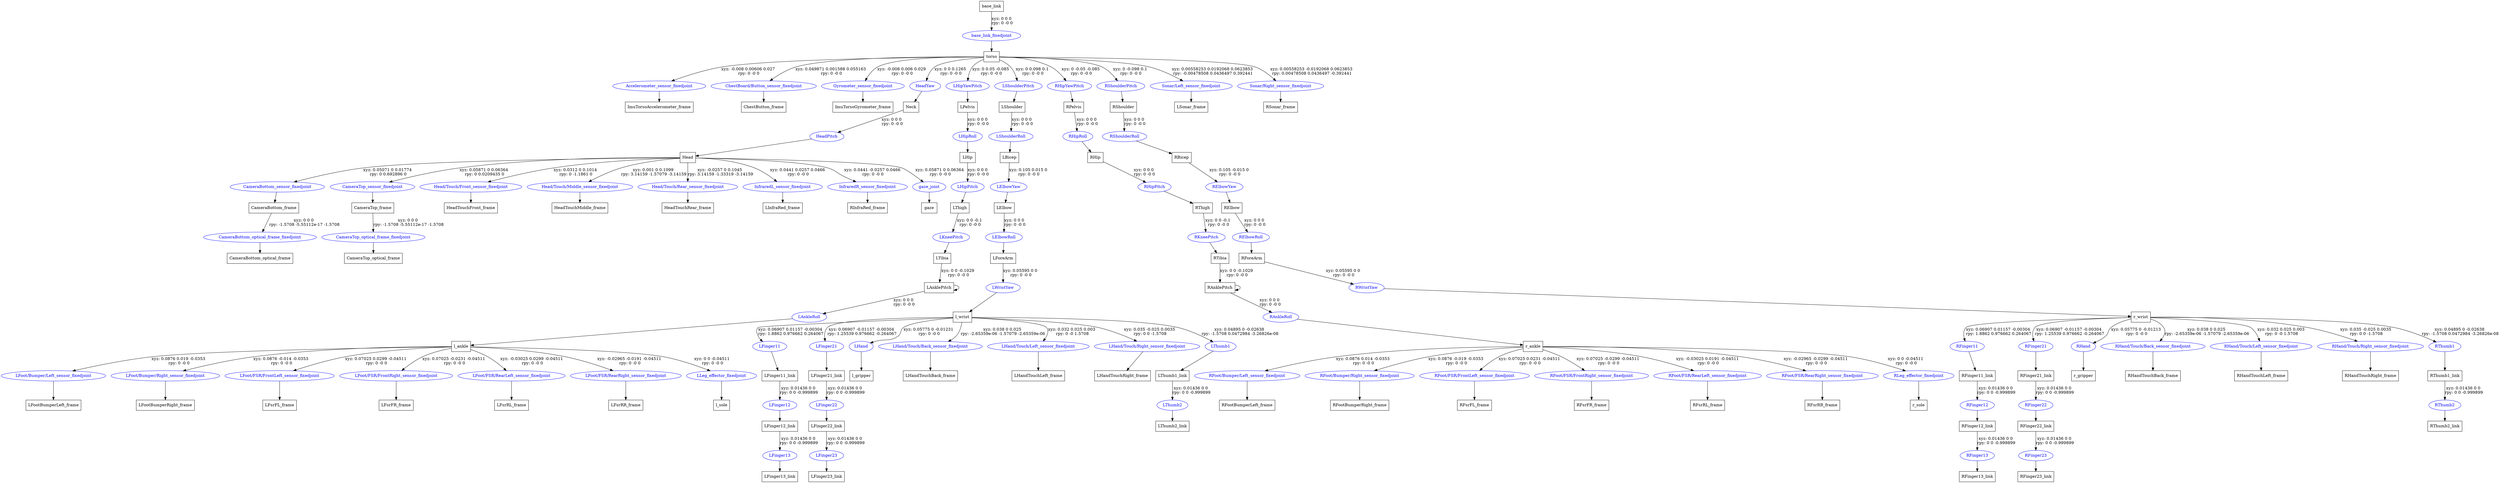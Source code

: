 digraph G {
node [shape=box];
"base_link" [label="base_link"];
"torso" [label="torso"];
"ImuTorsoAccelerometer_frame" [label="ImuTorsoAccelerometer_frame"];
"ChestButton_frame" [label="ChestButton_frame"];
"ImuTorsoGyrometer_frame" [label="ImuTorsoGyrometer_frame"];
"Neck" [label="Neck"];
"Head" [label="Head"];
"CameraBottom_frame" [label="CameraBottom_frame"];
"CameraBottom_optical_frame" [label="CameraBottom_optical_frame"];
"CameraTop_frame" [label="CameraTop_frame"];
"CameraTop_optical_frame" [label="CameraTop_optical_frame"];
"HeadTouchFront_frame" [label="HeadTouchFront_frame"];
"HeadTouchMiddle_frame" [label="HeadTouchMiddle_frame"];
"HeadTouchRear_frame" [label="HeadTouchRear_frame"];
"LInfraRed_frame" [label="LInfraRed_frame"];
"RInfraRed_frame" [label="RInfraRed_frame"];
"gaze" [label="gaze"];
"LPelvis" [label="LPelvis"];
"LHip" [label="LHip"];
"LThigh" [label="LThigh"];
"LTibia" [label="LTibia"];
"LAnklePitch" [label="LAnklePitch"];
"l_ankle" [label="l_ankle"];
"LFootBumperLeft_frame" [label="LFootBumperLeft_frame"];
"LFootBumperRight_frame" [label="LFootBumperRight_frame"];
"LFsrFL_frame" [label="LFsrFL_frame"];
"LFsrFR_frame" [label="LFsrFR_frame"];
"LFsrRL_frame" [label="LFsrRL_frame"];
"LFsrRR_frame" [label="LFsrRR_frame"];
"l_sole" [label="l_sole"];
"LShoulder" [label="LShoulder"];
"LBicep" [label="LBicep"];
"LElbow" [label="LElbow"];
"LForeArm" [label="LForeArm"];
"l_wrist" [label="l_wrist"];
"LFinger11_link" [label="LFinger11_link"];
"LFinger12_link" [label="LFinger12_link"];
"LFinger13_link" [label="LFinger13_link"];
"LFinger21_link" [label="LFinger21_link"];
"LFinger22_link" [label="LFinger22_link"];
"LFinger23_link" [label="LFinger23_link"];
"l_gripper" [label="l_gripper"];
"LHandTouchBack_frame" [label="LHandTouchBack_frame"];
"LHandTouchLeft_frame" [label="LHandTouchLeft_frame"];
"LHandTouchRight_frame" [label="LHandTouchRight_frame"];
"LThumb1_link" [label="LThumb1_link"];
"LThumb2_link" [label="LThumb2_link"];
"RPelvis" [label="RPelvis"];
"RHip" [label="RHip"];
"RThigh" [label="RThigh"];
"RTibia" [label="RTibia"];
"RAnklePitch" [label="RAnklePitch"];
"r_ankle" [label="r_ankle"];
"RFootBumperLeft_frame" [label="RFootBumperLeft_frame"];
"RFootBumperRight_frame" [label="RFootBumperRight_frame"];
"RFsrFL_frame" [label="RFsrFL_frame"];
"RFsrFR_frame" [label="RFsrFR_frame"];
"RFsrRL_frame" [label="RFsrRL_frame"];
"RFsrRR_frame" [label="RFsrRR_frame"];
"r_sole" [label="r_sole"];
"RShoulder" [label="RShoulder"];
"RBicep" [label="RBicep"];
"RElbow" [label="RElbow"];
"RForeArm" [label="RForeArm"];
"r_wrist" [label="r_wrist"];
"RFinger11_link" [label="RFinger11_link"];
"RFinger12_link" [label="RFinger12_link"];
"RFinger13_link" [label="RFinger13_link"];
"RFinger21_link" [label="RFinger21_link"];
"RFinger22_link" [label="RFinger22_link"];
"RFinger23_link" [label="RFinger23_link"];
"r_gripper" [label="r_gripper"];
"RHandTouchBack_frame" [label="RHandTouchBack_frame"];
"RHandTouchLeft_frame" [label="RHandTouchLeft_frame"];
"RHandTouchRight_frame" [label="RHandTouchRight_frame"];
"RThumb1_link" [label="RThumb1_link"];
"RThumb2_link" [label="RThumb2_link"];
"LSonar_frame" [label="LSonar_frame"];
"RSonar_frame" [label="RSonar_frame"];
node [shape=ellipse, color=blue, fontcolor=blue];
"base_link" -> "base_link_fixedjoint" [label="xyz: 0 0 0 \nrpy: 0 -0 0"]
"base_link_fixedjoint" -> "torso"
"torso" -> "Accelerometer_sensor_fixedjoint" [label="xyz: -0.008 0.00606 0.027 \nrpy: 0 -0 0"]
"Accelerometer_sensor_fixedjoint" -> "ImuTorsoAccelerometer_frame"
"torso" -> "ChestBoard/Button_sensor_fixedjoint" [label="xyz: 0.049871 0.001588 0.055163 \nrpy: 0 -0 0"]
"ChestBoard/Button_sensor_fixedjoint" -> "ChestButton_frame"
"torso" -> "Gyrometer_sensor_fixedjoint" [label="xyz: -0.008 0.006 0.029 \nrpy: 0 -0 0"]
"Gyrometer_sensor_fixedjoint" -> "ImuTorsoGyrometer_frame"
"torso" -> "HeadYaw" [label="xyz: 0 0 0.1265 \nrpy: 0 -0 0"]
"HeadYaw" -> "Neck"
"Neck" -> "HeadPitch" [label="xyz: 0 0 0 \nrpy: 0 -0 0"]
"HeadPitch" -> "Head"
"Head" -> "CameraBottom_sensor_fixedjoint" [label="xyz: 0.05071 0 0.01774 \nrpy: 0 0.692896 0"]
"CameraBottom_sensor_fixedjoint" -> "CameraBottom_frame"
"CameraBottom_frame" -> "CameraBottom_optical_frame_fixedjoint" [label="xyz: 0 0 0 \nrpy: -1.5708 -5.55112e-17 -1.5708"]
"CameraBottom_optical_frame_fixedjoint" -> "CameraBottom_optical_frame"
"Head" -> "CameraTop_sensor_fixedjoint" [label="xyz: 0.05871 0 0.06364 \nrpy: 0 0.0209435 0"]
"CameraTop_sensor_fixedjoint" -> "CameraTop_frame"
"CameraTop_frame" -> "CameraTop_optical_frame_fixedjoint" [label="xyz: 0 0 0 \nrpy: -1.5708 -5.55112e-17 -1.5708"]
"CameraTop_optical_frame_fixedjoint" -> "CameraTop_optical_frame"
"Head" -> "Head/Touch/Front_sensor_fixedjoint" [label="xyz: 0.0312 0 0.1014 \nrpy: 0 -1.1861 0"]
"Head/Touch/Front_sensor_fixedjoint" -> "HeadTouchFront_frame"
"Head" -> "Head/Touch/Middle_sensor_fixedjoint" [label="xyz: 0.001 0 0.1099 \nrpy: 3.14159 -1.57079 -3.14159"]
"Head/Touch/Middle_sensor_fixedjoint" -> "HeadTouchMiddle_frame"
"Head" -> "Head/Touch/Rear_sensor_fixedjoint" [label="xyz: -0.0257 0 0.1045 \nrpy: 3.14159 -1.33319 -3.14159"]
"Head/Touch/Rear_sensor_fixedjoint" -> "HeadTouchRear_frame"
"Head" -> "InfraredL_sensor_fixedjoint" [label="xyz: 0.0441 0.0257 0.0466 \nrpy: 0 -0 0"]
"InfraredL_sensor_fixedjoint" -> "LInfraRed_frame"
"Head" -> "InfraredR_sensor_fixedjoint" [label="xyz: 0.0441 -0.0257 0.0466 \nrpy: 0 -0 0"]
"InfraredR_sensor_fixedjoint" -> "RInfraRed_frame"
"Head" -> "gaze_joint" [label="xyz: 0.05871 0 0.06364 \nrpy: 0 -0 0"]
"gaze_joint" -> "gaze"
"torso" -> "LHipYawPitch" [label="xyz: 0 0.05 -0.085 \nrpy: 0 -0 0"]
"LHipYawPitch" -> "LPelvis"
"LPelvis" -> "LHipRoll" [label="xyz: 0 0 0 \nrpy: 0 -0 0"]
"LHipRoll" -> "LHip"
"LHip" -> "LHipPitch" [label="xyz: 0 0 0 \nrpy: 0 -0 0"]
"LHipPitch" -> "LThigh"
"LThigh" -> "LKneePitch" [label="xyz: 0 0 -0.1 \nrpy: 0 -0 0"]
"LKneePitch" -> "LTibia"
"LTibia" -> "LAnklePitch" [label="xyz: 0 0 -0.1029 \nrpy: 0 -0 0"]
"LAnklePitch" -> "LAnklePitch"
"LAnklePitch" -> "LAnkleRoll" [label="xyz: 0 0 0 \nrpy: 0 -0 0"]
"LAnkleRoll" -> "l_ankle"
"l_ankle" -> "LFoot/Bumper/Left_sensor_fixedjoint" [label="xyz: 0.0876 0.019 -0.0353 \nrpy: 0 -0 0"]
"LFoot/Bumper/Left_sensor_fixedjoint" -> "LFootBumperLeft_frame"
"l_ankle" -> "LFoot/Bumper/Right_sensor_fixedjoint" [label="xyz: 0.0876 -0.014 -0.0353 \nrpy: 0 -0 0"]
"LFoot/Bumper/Right_sensor_fixedjoint" -> "LFootBumperRight_frame"
"l_ankle" -> "LFoot/FSR/FrontLeft_sensor_fixedjoint" [label="xyz: 0.07025 0.0299 -0.04511 \nrpy: 0 -0 0"]
"LFoot/FSR/FrontLeft_sensor_fixedjoint" -> "LFsrFL_frame"
"l_ankle" -> "LFoot/FSR/FrontRight_sensor_fixedjoint" [label="xyz: 0.07025 -0.0231 -0.04511 \nrpy: 0 -0 0"]
"LFoot/FSR/FrontRight_sensor_fixedjoint" -> "LFsrFR_frame"
"l_ankle" -> "LFoot/FSR/RearLeft_sensor_fixedjoint" [label="xyz: -0.03025 0.0299 -0.04511 \nrpy: 0 -0 0"]
"LFoot/FSR/RearLeft_sensor_fixedjoint" -> "LFsrRL_frame"
"l_ankle" -> "LFoot/FSR/RearRight_sensor_fixedjoint" [label="xyz: -0.02965 -0.0191 -0.04511 \nrpy: 0 -0 0"]
"LFoot/FSR/RearRight_sensor_fixedjoint" -> "LFsrRR_frame"
"l_ankle" -> "LLeg_effector_fixedjoint" [label="xyz: 0 0 -0.04511 \nrpy: 0 -0 0"]
"LLeg_effector_fixedjoint" -> "l_sole"
"torso" -> "LShoulderPitch" [label="xyz: 0 0.098 0.1 \nrpy: 0 -0 0"]
"LShoulderPitch" -> "LShoulder"
"LShoulder" -> "LShoulderRoll" [label="xyz: 0 0 0 \nrpy: 0 -0 0"]
"LShoulderRoll" -> "LBicep"
"LBicep" -> "LElbowYaw" [label="xyz: 0.105 0.015 0 \nrpy: 0 -0 0"]
"LElbowYaw" -> "LElbow"
"LElbow" -> "LElbowRoll" [label="xyz: 0 0 0 \nrpy: 0 -0 0"]
"LElbowRoll" -> "LForeArm"
"LForeArm" -> "LWristYaw" [label="xyz: 0.05595 0 0 \nrpy: 0 -0 0"]
"LWristYaw" -> "l_wrist"
"l_wrist" -> "LFinger11" [label="xyz: 0.06907 0.01157 -0.00304 \nrpy: 1.8862 0.976662 0.264067"]
"LFinger11" -> "LFinger11_link"
"LFinger11_link" -> "LFinger12" [label="xyz: 0.01436 0 0 \nrpy: 0 0 -0.999899"]
"LFinger12" -> "LFinger12_link"
"LFinger12_link" -> "LFinger13" [label="xyz: 0.01436 0 0 \nrpy: 0 0 -0.999899"]
"LFinger13" -> "LFinger13_link"
"l_wrist" -> "LFinger21" [label="xyz: 0.06907 -0.01157 -0.00304 \nrpy: 1.25539 0.976662 -0.264067"]
"LFinger21" -> "LFinger21_link"
"LFinger21_link" -> "LFinger22" [label="xyz: 0.01436 0 0 \nrpy: 0 0 -0.999899"]
"LFinger22" -> "LFinger22_link"
"LFinger22_link" -> "LFinger23" [label="xyz: 0.01436 0 0 \nrpy: 0 0 -0.999899"]
"LFinger23" -> "LFinger23_link"
"l_wrist" -> "LHand" [label="xyz: 0.05775 0 -0.01231 \nrpy: 0 -0 0"]
"LHand" -> "l_gripper"
"l_wrist" -> "LHand/Touch/Back_sensor_fixedjoint" [label="xyz: 0.038 0 0.025 \nrpy: -2.65359e-06 -1.57079 -2.65359e-06"]
"LHand/Touch/Back_sensor_fixedjoint" -> "LHandTouchBack_frame"
"l_wrist" -> "LHand/Touch/Left_sensor_fixedjoint" [label="xyz: 0.032 0.025 0.003 \nrpy: 0 -0 1.5708"]
"LHand/Touch/Left_sensor_fixedjoint" -> "LHandTouchLeft_frame"
"l_wrist" -> "LHand/Touch/Right_sensor_fixedjoint" [label="xyz: 0.035 -0.025 0.0035 \nrpy: 0 0 -1.5708"]
"LHand/Touch/Right_sensor_fixedjoint" -> "LHandTouchRight_frame"
"l_wrist" -> "LThumb1" [label="xyz: 0.04895 0 -0.02638 \nrpy: -1.5708 0.0472984 -3.26826e-08"]
"LThumb1" -> "LThumb1_link"
"LThumb1_link" -> "LThumb2" [label="xyz: 0.01436 0 0 \nrpy: 0 0 -0.999899"]
"LThumb2" -> "LThumb2_link"
"torso" -> "RHipYawPitch" [label="xyz: 0 -0.05 -0.085 \nrpy: 0 -0 0"]
"RHipYawPitch" -> "RPelvis"
"RPelvis" -> "RHipRoll" [label="xyz: 0 0 0 \nrpy: 0 -0 0"]
"RHipRoll" -> "RHip"
"RHip" -> "RHipPitch" [label="xyz: 0 0 0 \nrpy: 0 -0 0"]
"RHipPitch" -> "RThigh"
"RThigh" -> "RKneePitch" [label="xyz: 0 0 -0.1 \nrpy: 0 -0 0"]
"RKneePitch" -> "RTibia"
"RTibia" -> "RAnklePitch" [label="xyz: 0 0 -0.1029 \nrpy: 0 -0 0"]
"RAnklePitch" -> "RAnklePitch"
"RAnklePitch" -> "RAnkleRoll" [label="xyz: 0 0 0 \nrpy: 0 -0 0"]
"RAnkleRoll" -> "r_ankle"
"r_ankle" -> "RFoot/Bumper/Left_sensor_fixedjoint" [label="xyz: 0.0876 0.014 -0.0353 \nrpy: 0 -0 0"]
"RFoot/Bumper/Left_sensor_fixedjoint" -> "RFootBumperLeft_frame"
"r_ankle" -> "RFoot/Bumper/Right_sensor_fixedjoint" [label="xyz: 0.0876 -0.019 -0.0353 \nrpy: 0 -0 0"]
"RFoot/Bumper/Right_sensor_fixedjoint" -> "RFootBumperRight_frame"
"r_ankle" -> "RFoot/FSR/FrontLeft_sensor_fixedjoint" [label="xyz: 0.07025 0.0231 -0.04511 \nrpy: 0 -0 0"]
"RFoot/FSR/FrontLeft_sensor_fixedjoint" -> "RFsrFL_frame"
"r_ankle" -> "RFoot/FSR/FrontRight_sensor_fixedjoint" [label="xyz: 0.07025 -0.0299 -0.04511 \nrpy: 0 -0 0"]
"RFoot/FSR/FrontRight_sensor_fixedjoint" -> "RFsrFR_frame"
"r_ankle" -> "RFoot/FSR/RearLeft_sensor_fixedjoint" [label="xyz: -0.03025 0.0191 -0.04511 \nrpy: 0 -0 0"]
"RFoot/FSR/RearLeft_sensor_fixedjoint" -> "RFsrRL_frame"
"r_ankle" -> "RFoot/FSR/RearRight_sensor_fixedjoint" [label="xyz: -0.02965 -0.0299 -0.04511 \nrpy: 0 -0 0"]
"RFoot/FSR/RearRight_sensor_fixedjoint" -> "RFsrRR_frame"
"r_ankle" -> "RLeg_effector_fixedjoint" [label="xyz: 0 0 -0.04511 \nrpy: 0 -0 0"]
"RLeg_effector_fixedjoint" -> "r_sole"
"torso" -> "RShoulderPitch" [label="xyz: 0 -0.098 0.1 \nrpy: 0 -0 0"]
"RShoulderPitch" -> "RShoulder"
"RShoulder" -> "RShoulderRoll" [label="xyz: 0 0 0 \nrpy: 0 -0 0"]
"RShoulderRoll" -> "RBicep"
"RBicep" -> "RElbowYaw" [label="xyz: 0.105 -0.015 0 \nrpy: 0 -0 0"]
"RElbowYaw" -> "RElbow"
"RElbow" -> "RElbowRoll" [label="xyz: 0 0 0 \nrpy: 0 -0 0"]
"RElbowRoll" -> "RForeArm"
"RForeArm" -> "RWristYaw" [label="xyz: 0.05595 0 0 \nrpy: 0 -0 0"]
"RWristYaw" -> "r_wrist"
"r_wrist" -> "RFinger11" [label="xyz: 0.06907 0.01157 -0.00304 \nrpy: 1.8862 0.976662 0.264067"]
"RFinger11" -> "RFinger11_link"
"RFinger11_link" -> "RFinger12" [label="xyz: 0.01436 0 0 \nrpy: 0 0 -0.999899"]
"RFinger12" -> "RFinger12_link"
"RFinger12_link" -> "RFinger13" [label="xyz: 0.01436 0 0 \nrpy: 0 0 -0.999899"]
"RFinger13" -> "RFinger13_link"
"r_wrist" -> "RFinger21" [label="xyz: 0.06907 -0.01157 -0.00304 \nrpy: 1.25539 0.976662 -0.264067"]
"RFinger21" -> "RFinger21_link"
"RFinger21_link" -> "RFinger22" [label="xyz: 0.01436 0 0 \nrpy: 0 0 -0.999899"]
"RFinger22" -> "RFinger22_link"
"RFinger22_link" -> "RFinger23" [label="xyz: 0.01436 0 0 \nrpy: 0 0 -0.999899"]
"RFinger23" -> "RFinger23_link"
"r_wrist" -> "RHand" [label="xyz: 0.05775 0 -0.01213 \nrpy: 0 -0 0"]
"RHand" -> "r_gripper"
"r_wrist" -> "RHand/Touch/Back_sensor_fixedjoint" [label="xyz: 0.038 0 0.025 \nrpy: -2.65359e-06 -1.57079 -2.65359e-06"]
"RHand/Touch/Back_sensor_fixedjoint" -> "RHandTouchBack_frame"
"r_wrist" -> "RHand/Touch/Left_sensor_fixedjoint" [label="xyz: 0.032 0.025 0.003 \nrpy: 0 -0 1.5708"]
"RHand/Touch/Left_sensor_fixedjoint" -> "RHandTouchLeft_frame"
"r_wrist" -> "RHand/Touch/Right_sensor_fixedjoint" [label="xyz: 0.035 -0.025 0.0035 \nrpy: 0 0 -1.5708"]
"RHand/Touch/Right_sensor_fixedjoint" -> "RHandTouchRight_frame"
"r_wrist" -> "RThumb1" [label="xyz: 0.04895 0 -0.02638 \nrpy: -1.5708 0.0472984 -3.26826e-08"]
"RThumb1" -> "RThumb1_link"
"RThumb1_link" -> "RThumb2" [label="xyz: 0.01436 0 0 \nrpy: 0 0 -0.999899"]
"RThumb2" -> "RThumb2_link"
"torso" -> "Sonar/Left_sensor_fixedjoint" [label="xyz: 0.00558253 0.0192068 0.0623853 \nrpy: -0.00478508 0.0436497 0.392441"]
"Sonar/Left_sensor_fixedjoint" -> "LSonar_frame"
"torso" -> "Sonar/Right_sensor_fixedjoint" [label="xyz: 0.00558253 -0.0192068 0.0623853 \nrpy: 0.00478508 0.0436497 -0.392441"]
"Sonar/Right_sensor_fixedjoint" -> "RSonar_frame"
}
